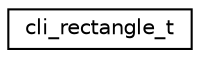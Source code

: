 digraph "Graphical Class Hierarchy"
{
 // INTERACTIVE_SVG=YES
 // LATEX_PDF_SIZE
  edge [fontname="Helvetica",fontsize="10",labelfontname="Helvetica",labelfontsize="10"];
  node [fontname="Helvetica",fontsize="10",shape=record];
  rankdir="LR";
  Node0 [label="cli_rectangle_t",height=0.2,width=0.4,color="black", fillcolor="white", style="filled",URL="$structcli__rectangle__t.html",tooltip=" "];
}
